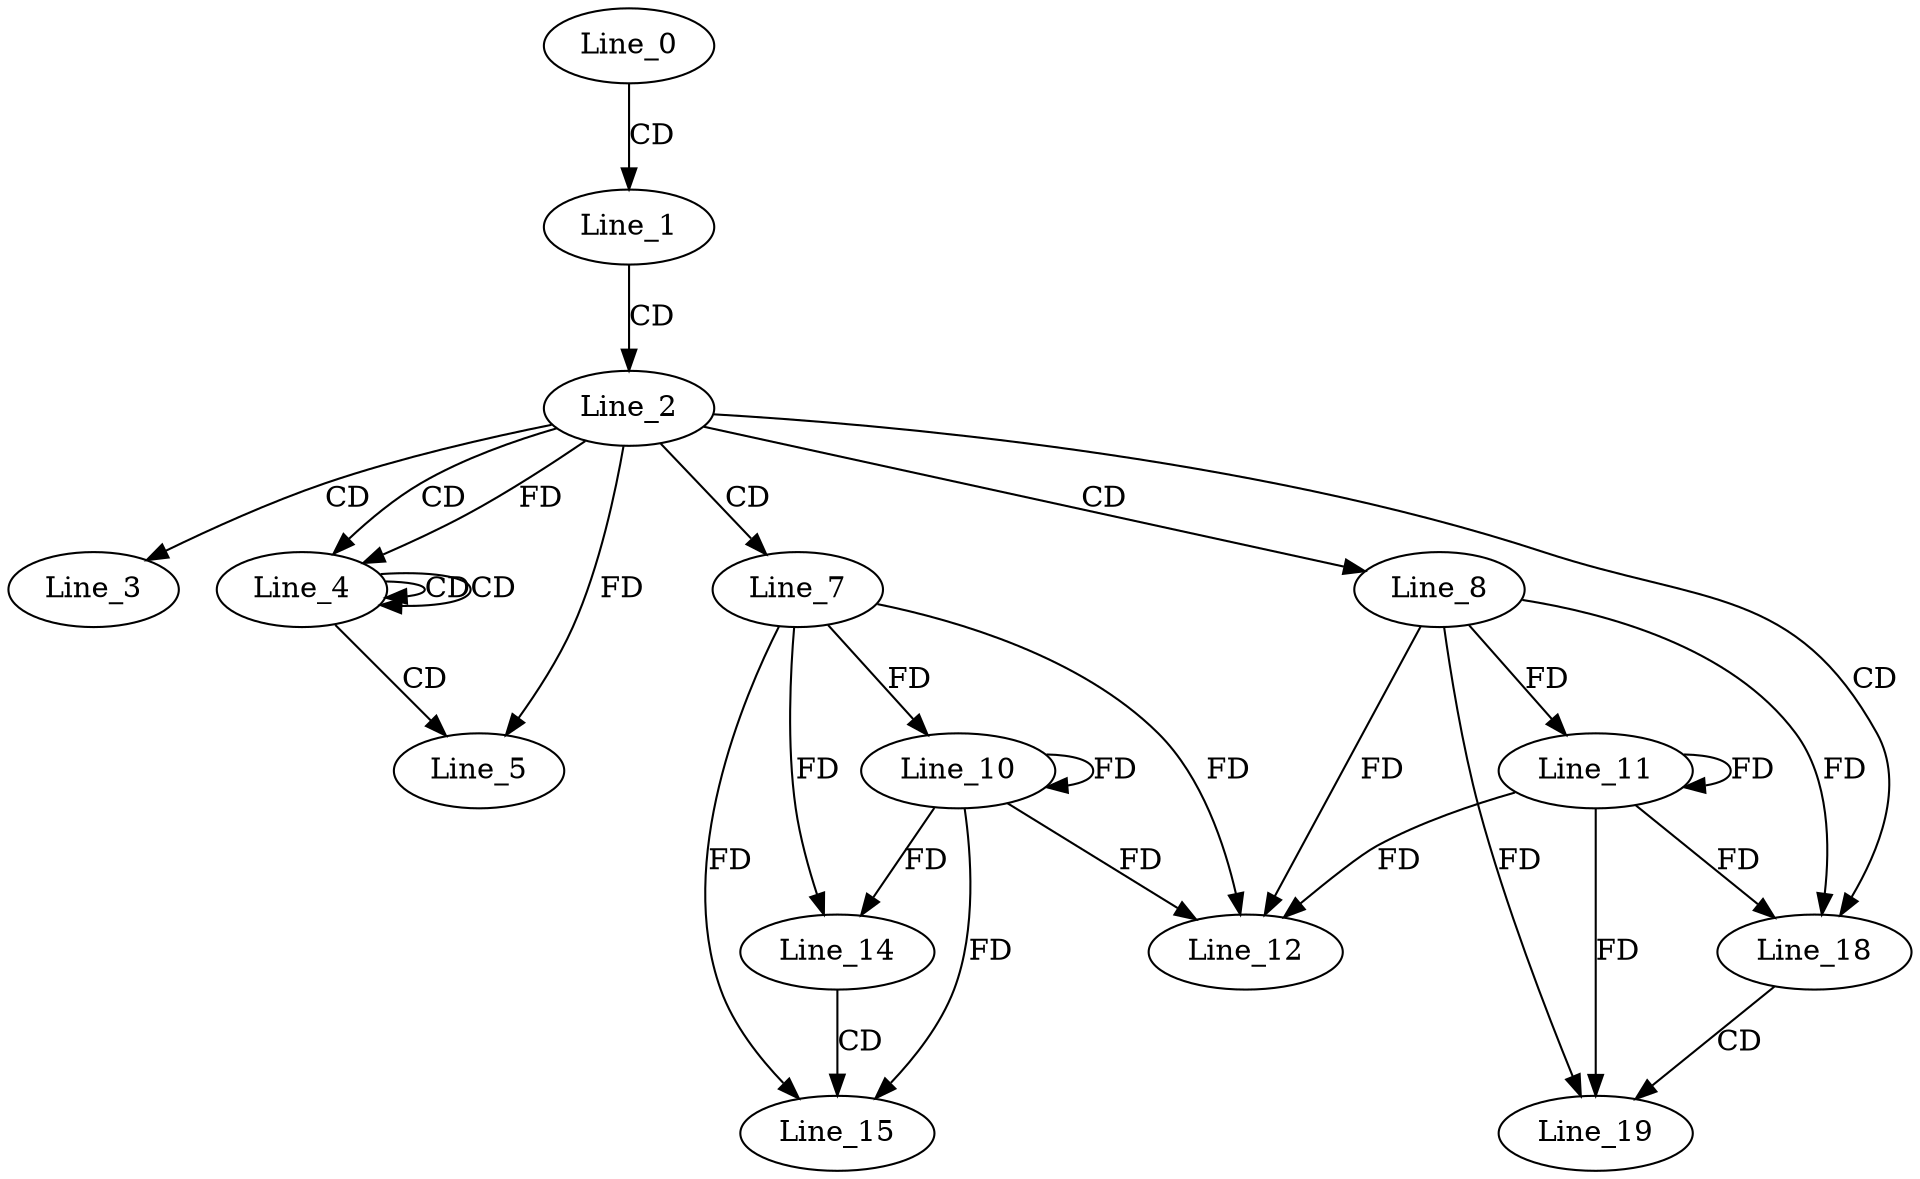digraph G {
  Line_0;
  Line_1;
  Line_2;
  Line_3;
  Line_3;
  Line_3;
  Line_4;
  Line_4;
  Line_4;
  Line_5;
  Line_7;
  Line_8;
  Line_10;
  Line_10;
  Line_11;
  Line_11;
  Line_12;
  Line_12;
  Line_14;
  Line_15;
  Line_18;
  Line_19;
  Line_0 -> Line_1 [ label="CD" ];
  Line_1 -> Line_2 [ label="CD" ];
  Line_2 -> Line_3 [ label="CD" ];
  Line_2 -> Line_4 [ label="CD" ];
  Line_4 -> Line_4 [ label="CD" ];
  Line_4 -> Line_4 [ label="CD" ];
  Line_2 -> Line_4 [ label="FD" ];
  Line_4 -> Line_5 [ label="CD" ];
  Line_2 -> Line_5 [ label="FD" ];
  Line_2 -> Line_7 [ label="CD" ];
  Line_2 -> Line_8 [ label="CD" ];
  Line_7 -> Line_10 [ label="FD" ];
  Line_10 -> Line_10 [ label="FD" ];
  Line_8 -> Line_11 [ label="FD" ];
  Line_11 -> Line_11 [ label="FD" ];
  Line_8 -> Line_12 [ label="FD" ];
  Line_11 -> Line_12 [ label="FD" ];
  Line_7 -> Line_12 [ label="FD" ];
  Line_10 -> Line_12 [ label="FD" ];
  Line_7 -> Line_14 [ label="FD" ];
  Line_10 -> Line_14 [ label="FD" ];
  Line_14 -> Line_15 [ label="CD" ];
  Line_7 -> Line_15 [ label="FD" ];
  Line_10 -> Line_15 [ label="FD" ];
  Line_2 -> Line_18 [ label="CD" ];
  Line_8 -> Line_18 [ label="FD" ];
  Line_11 -> Line_18 [ label="FD" ];
  Line_18 -> Line_19 [ label="CD" ];
  Line_8 -> Line_19 [ label="FD" ];
  Line_11 -> Line_19 [ label="FD" ];
}
